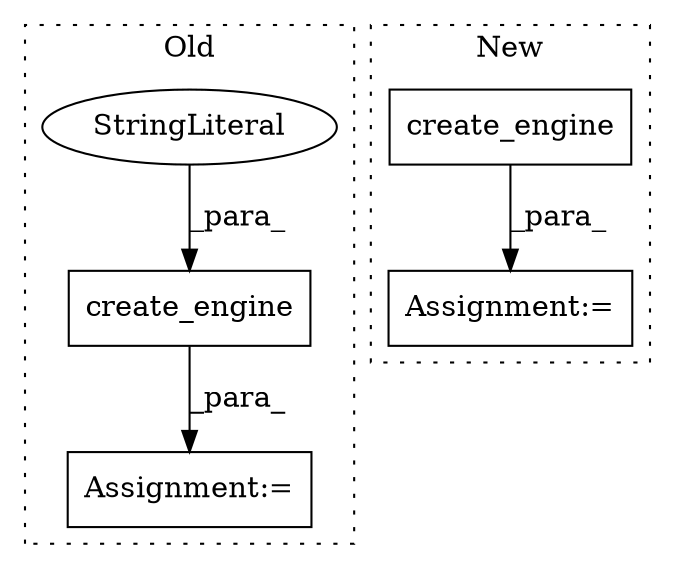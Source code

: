 digraph G {
subgraph cluster0 {
1 [label="create_engine" a="32" s="1380,1426" l="14,1" shape="box"];
4 [label="Assignment:=" a="7" s="1379" l="1" shape="box"];
5 [label="StringLiteral" a="45" s="1414" l="12" shape="ellipse"];
label = "Old";
style="dotted";
}
subgraph cluster1 {
2 [label="create_engine" a="32" s="682,725" l="14,1" shape="box"];
3 [label="Assignment:=" a="7" s="681" l="1" shape="box"];
label = "New";
style="dotted";
}
1 -> 4 [label="_para_"];
2 -> 3 [label="_para_"];
5 -> 1 [label="_para_"];
}